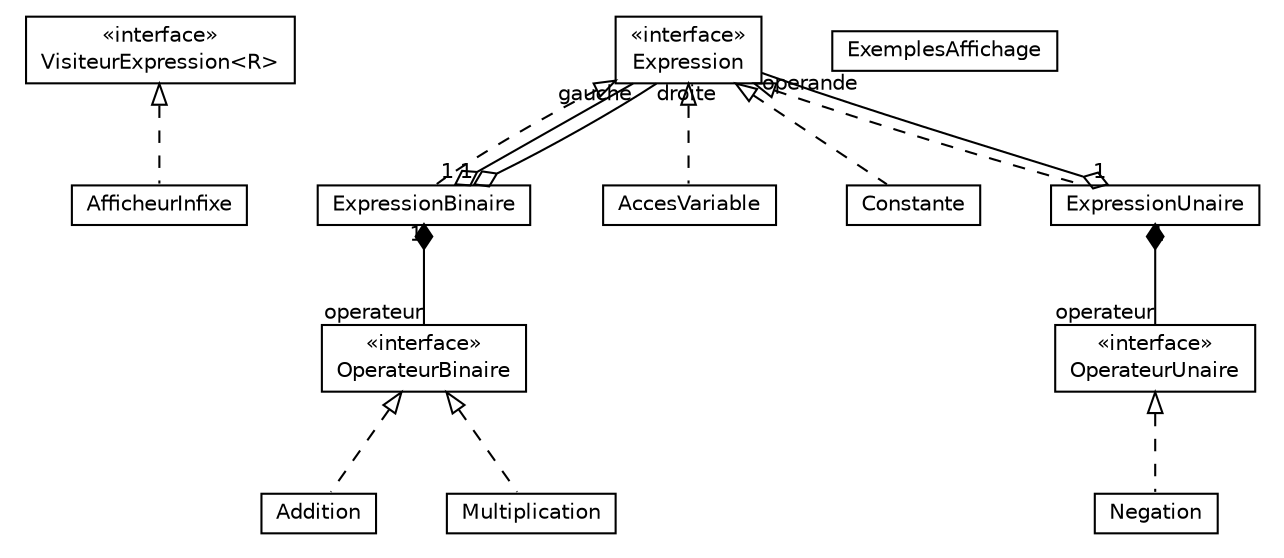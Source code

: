 #!/usr/local/bin/dot
#
# Class diagram 
# Generated by UMLGraph version R5_7_2-23-gd0ede4 (http://www.spinellis.gr/umlgraph/)
#

digraph G {
	edge [fontname="Helvetica",fontsize=10,labelfontname="Helvetica",labelfontsize=10];
	node [fontname="Helvetica",fontsize=10,shape=plaintext];
	nodesep=0.25;
	ranksep=0.5;
	// VisiteurExpression<R>
	c0 [label=<<table title="VisiteurExpression" border="0" cellborder="1" cellspacing="0" cellpadding="2" port="p">
		<tr><td><table border="0" cellspacing="0" cellpadding="1">
<tr><td align="center" balign="center"> &#171;interface&#187; </td></tr>
<tr><td align="center" balign="center"> VisiteurExpression&lt;R&gt; </td></tr>
		</table></td></tr>
		</table>>, URL="null", fontname="Helvetica", fontcolor="black", fontsize=10.0];
	// AccesVariable
	c1 [label=<<table title="AccesVariable" border="0" cellborder="1" cellspacing="0" cellpadding="2" port="p">
		<tr><td><table border="0" cellspacing="0" cellpadding="1">
<tr><td align="center" balign="center"> AccesVariable </td></tr>
		</table></td></tr>
		</table>>, URL="null", fontname="Helvetica", fontcolor="black", fontsize=10.0];
	// Addition
	c2 [label=<<table title="Addition" border="0" cellborder="1" cellspacing="0" cellpadding="2" port="p">
		<tr><td><table border="0" cellspacing="0" cellpadding="1">
<tr><td align="center" balign="center"> Addition </td></tr>
		</table></td></tr>
		</table>>, URL="null", fontname="Helvetica", fontcolor="black", fontsize=10.0];
	// AfficheurInfixe
	c3 [label=<<table title="AfficheurInfixe" border="0" cellborder="1" cellspacing="0" cellpadding="2" port="p">
		<tr><td><table border="0" cellspacing="0" cellpadding="1">
<tr><td align="center" balign="center"> AfficheurInfixe </td></tr>
		</table></td></tr>
		</table>>, URL="null", fontname="Helvetica", fontcolor="black", fontsize=10.0];
	// Constante
	c4 [label=<<table title="Constante" border="0" cellborder="1" cellspacing="0" cellpadding="2" port="p">
		<tr><td><table border="0" cellspacing="0" cellpadding="1">
<tr><td align="center" balign="center"> Constante </td></tr>
		</table></td></tr>
		</table>>, URL="null", fontname="Helvetica", fontcolor="black", fontsize=10.0];
	// ExemplesAffichage
	c5 [label=<<table title="ExemplesAffichage" border="0" cellborder="1" cellspacing="0" cellpadding="2" port="p">
		<tr><td><table border="0" cellspacing="0" cellpadding="1">
<tr><td align="center" balign="center"> ExemplesAffichage </td></tr>
		</table></td></tr>
		</table>>, URL="null", fontname="Helvetica", fontcolor="black", fontsize=10.0];
	// ExpressionBinaire
	c6 [label=<<table title="ExpressionBinaire" border="0" cellborder="1" cellspacing="0" cellpadding="2" port="p">
		<tr><td><table border="0" cellspacing="0" cellpadding="1">
<tr><td align="center" balign="center"> ExpressionBinaire </td></tr>
		</table></td></tr>
		</table>>, URL="null", fontname="Helvetica", fontcolor="black", fontsize=10.0];
	// Expression
	c7 [label=<<table title="Expression" border="0" cellborder="1" cellspacing="0" cellpadding="2" port="p">
		<tr><td><table border="0" cellspacing="0" cellpadding="1">
<tr><td align="center" balign="center"> &#171;interface&#187; </td></tr>
<tr><td align="center" balign="center"> Expression </td></tr>
		</table></td></tr>
		</table>>, URL="null", fontname="Helvetica", fontcolor="black", fontsize=10.0];
	// ExpressionUnaire
	c8 [label=<<table title="ExpressionUnaire" border="0" cellborder="1" cellspacing="0" cellpadding="2" port="p">
		<tr><td><table border="0" cellspacing="0" cellpadding="1">
<tr><td align="center" balign="center"> ExpressionUnaire </td></tr>
		</table></td></tr>
		</table>>, URL="null", fontname="Helvetica", fontcolor="black", fontsize=10.0];
	// Multiplication
	c9 [label=<<table title="Multiplication" border="0" cellborder="1" cellspacing="0" cellpadding="2" port="p">
		<tr><td><table border="0" cellspacing="0" cellpadding="1">
<tr><td align="center" balign="center"> Multiplication </td></tr>
		</table></td></tr>
		</table>>, URL="null", fontname="Helvetica", fontcolor="black", fontsize=10.0];
	// Negation
	c10 [label=<<table title="Negation" border="0" cellborder="1" cellspacing="0" cellpadding="2" port="p">
		<tr><td><table border="0" cellspacing="0" cellpadding="1">
<tr><td align="center" balign="center"> Negation </td></tr>
		</table></td></tr>
		</table>>, URL="null", fontname="Helvetica", fontcolor="black", fontsize=10.0];
	// OperateurBinaire
	c11 [label=<<table title="OperateurBinaire" border="0" cellborder="1" cellspacing="0" cellpadding="2" port="p">
		<tr><td><table border="0" cellspacing="0" cellpadding="1">
<tr><td align="center" balign="center"> &#171;interface&#187; </td></tr>
<tr><td align="center" balign="center"> OperateurBinaire </td></tr>
		</table></td></tr>
		</table>>, URL="null", fontname="Helvetica", fontcolor="black", fontsize=10.0];
	// OperateurUnaire
	c12 [label=<<table title="OperateurUnaire" border="0" cellborder="1" cellspacing="0" cellpadding="2" port="p">
		<tr><td><table border="0" cellspacing="0" cellpadding="1">
<tr><td align="center" balign="center"> &#171;interface&#187; </td></tr>
<tr><td align="center" balign="center"> OperateurUnaire </td></tr>
		</table></td></tr>
		</table>>, URL="null", fontname="Helvetica", fontcolor="black", fontsize=10.0];
	//AccesVariable implements Expression
	c7:p -> c1:p [dir=back,arrowtail=empty,style=dashed];
	//Addition implements OperateurBinaire
	c11:p -> c2:p [dir=back,arrowtail=empty,style=dashed];
	//AfficheurInfixe implements VisiteurExpression<R>
	c0:p -> c3:p [dir=back,arrowtail=empty,style=dashed];
	//Constante implements Expression
	c7:p -> c4:p [dir=back,arrowtail=empty,style=dashed];
	//ExpressionBinaire implements Expression
	c7:p -> c6:p [dir=back,arrowtail=empty,style=dashed];
	// ExpressionBinaire HAS Expression
	c6:p -> c7:p [taillabel="1", label="", headlabel="gauche", fontname="Helvetica", fontcolor="black", fontsize=10.0, color="black", arrowhead=none, arrowtail=ediamond, dir=both];
	// ExpressionBinaire HAS Expression
	c6:p -> c7:p [taillabel="1", label="", headlabel="droite", fontname="Helvetica", fontcolor="black", fontsize=10.0, color="black", arrowhead=none, arrowtail=ediamond, dir=both];
	// ExpressionBinaire COMPOSED OperateurBinaire
	c6:p -> c11:p [taillabel="1", label="", headlabel="operateur", fontname="Helvetica", fontcolor="black", fontsize=10.0, color="black", arrowhead=none, arrowtail=diamond, dir=both];
	//ExpressionUnaire implements Expression
	c7:p -> c8:p [dir=back,arrowtail=empty,style=dashed];
	// ExpressionUnaire HAS Expression
	c8:p -> c7:p [taillabel="1", label="", headlabel="operande", fontname="Helvetica", fontcolor="black", fontsize=10.0, color="black", arrowhead=none, arrowtail=ediamond, dir=both];
	// ExpressionUnaire COMPOSED OperateurUnaire
	c8:p -> c12:p [taillabel="1", label="", headlabel="operateur", fontname="Helvetica", fontcolor="black", fontsize=10.0, color="black", arrowhead=none, arrowtail=diamond, dir=both];
	//Multiplication implements OperateurBinaire
	c11:p -> c9:p [dir=back,arrowtail=empty,style=dashed];
	//Negation implements OperateurUnaire
	c12:p -> c10:p [dir=back,arrowtail=empty,style=dashed];
}

